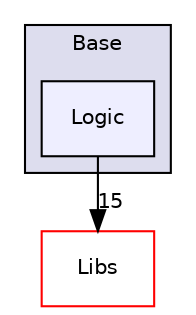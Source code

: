 digraph "Base/Logic" {
  bgcolor=transparent;
  compound=true
  node [ fontsize="10", fontname="Helvetica"];
  edge [ labelfontsize="10", labelfontname="Helvetica"];
  subgraph clusterdir_628593db0cdce5a76fb85526ae5aa762 {
    graph [ bgcolor="#ddddee", pencolor="black", label="Base" fontname="Helvetica", fontsize="10", URL="dir_628593db0cdce5a76fb85526ae5aa762.html"]
  dir_ed477430556eefb6c8f135831874fc5e [shape=box, label="Logic", style="filled", fillcolor="#eeeeff", pencolor="black", URL="dir_ed477430556eefb6c8f135831874fc5e.html"];
  }
  dir_6e6cb9563333489fde7459b1f95e59a5 [shape=box label="Libs" color="red" URL="dir_6e6cb9563333489fde7459b1f95e59a5.html"];
  dir_ed477430556eefb6c8f135831874fc5e->dir_6e6cb9563333489fde7459b1f95e59a5 [headlabel="15", labeldistance=1.5 headhref="dir_000004_000014.html"];
}
